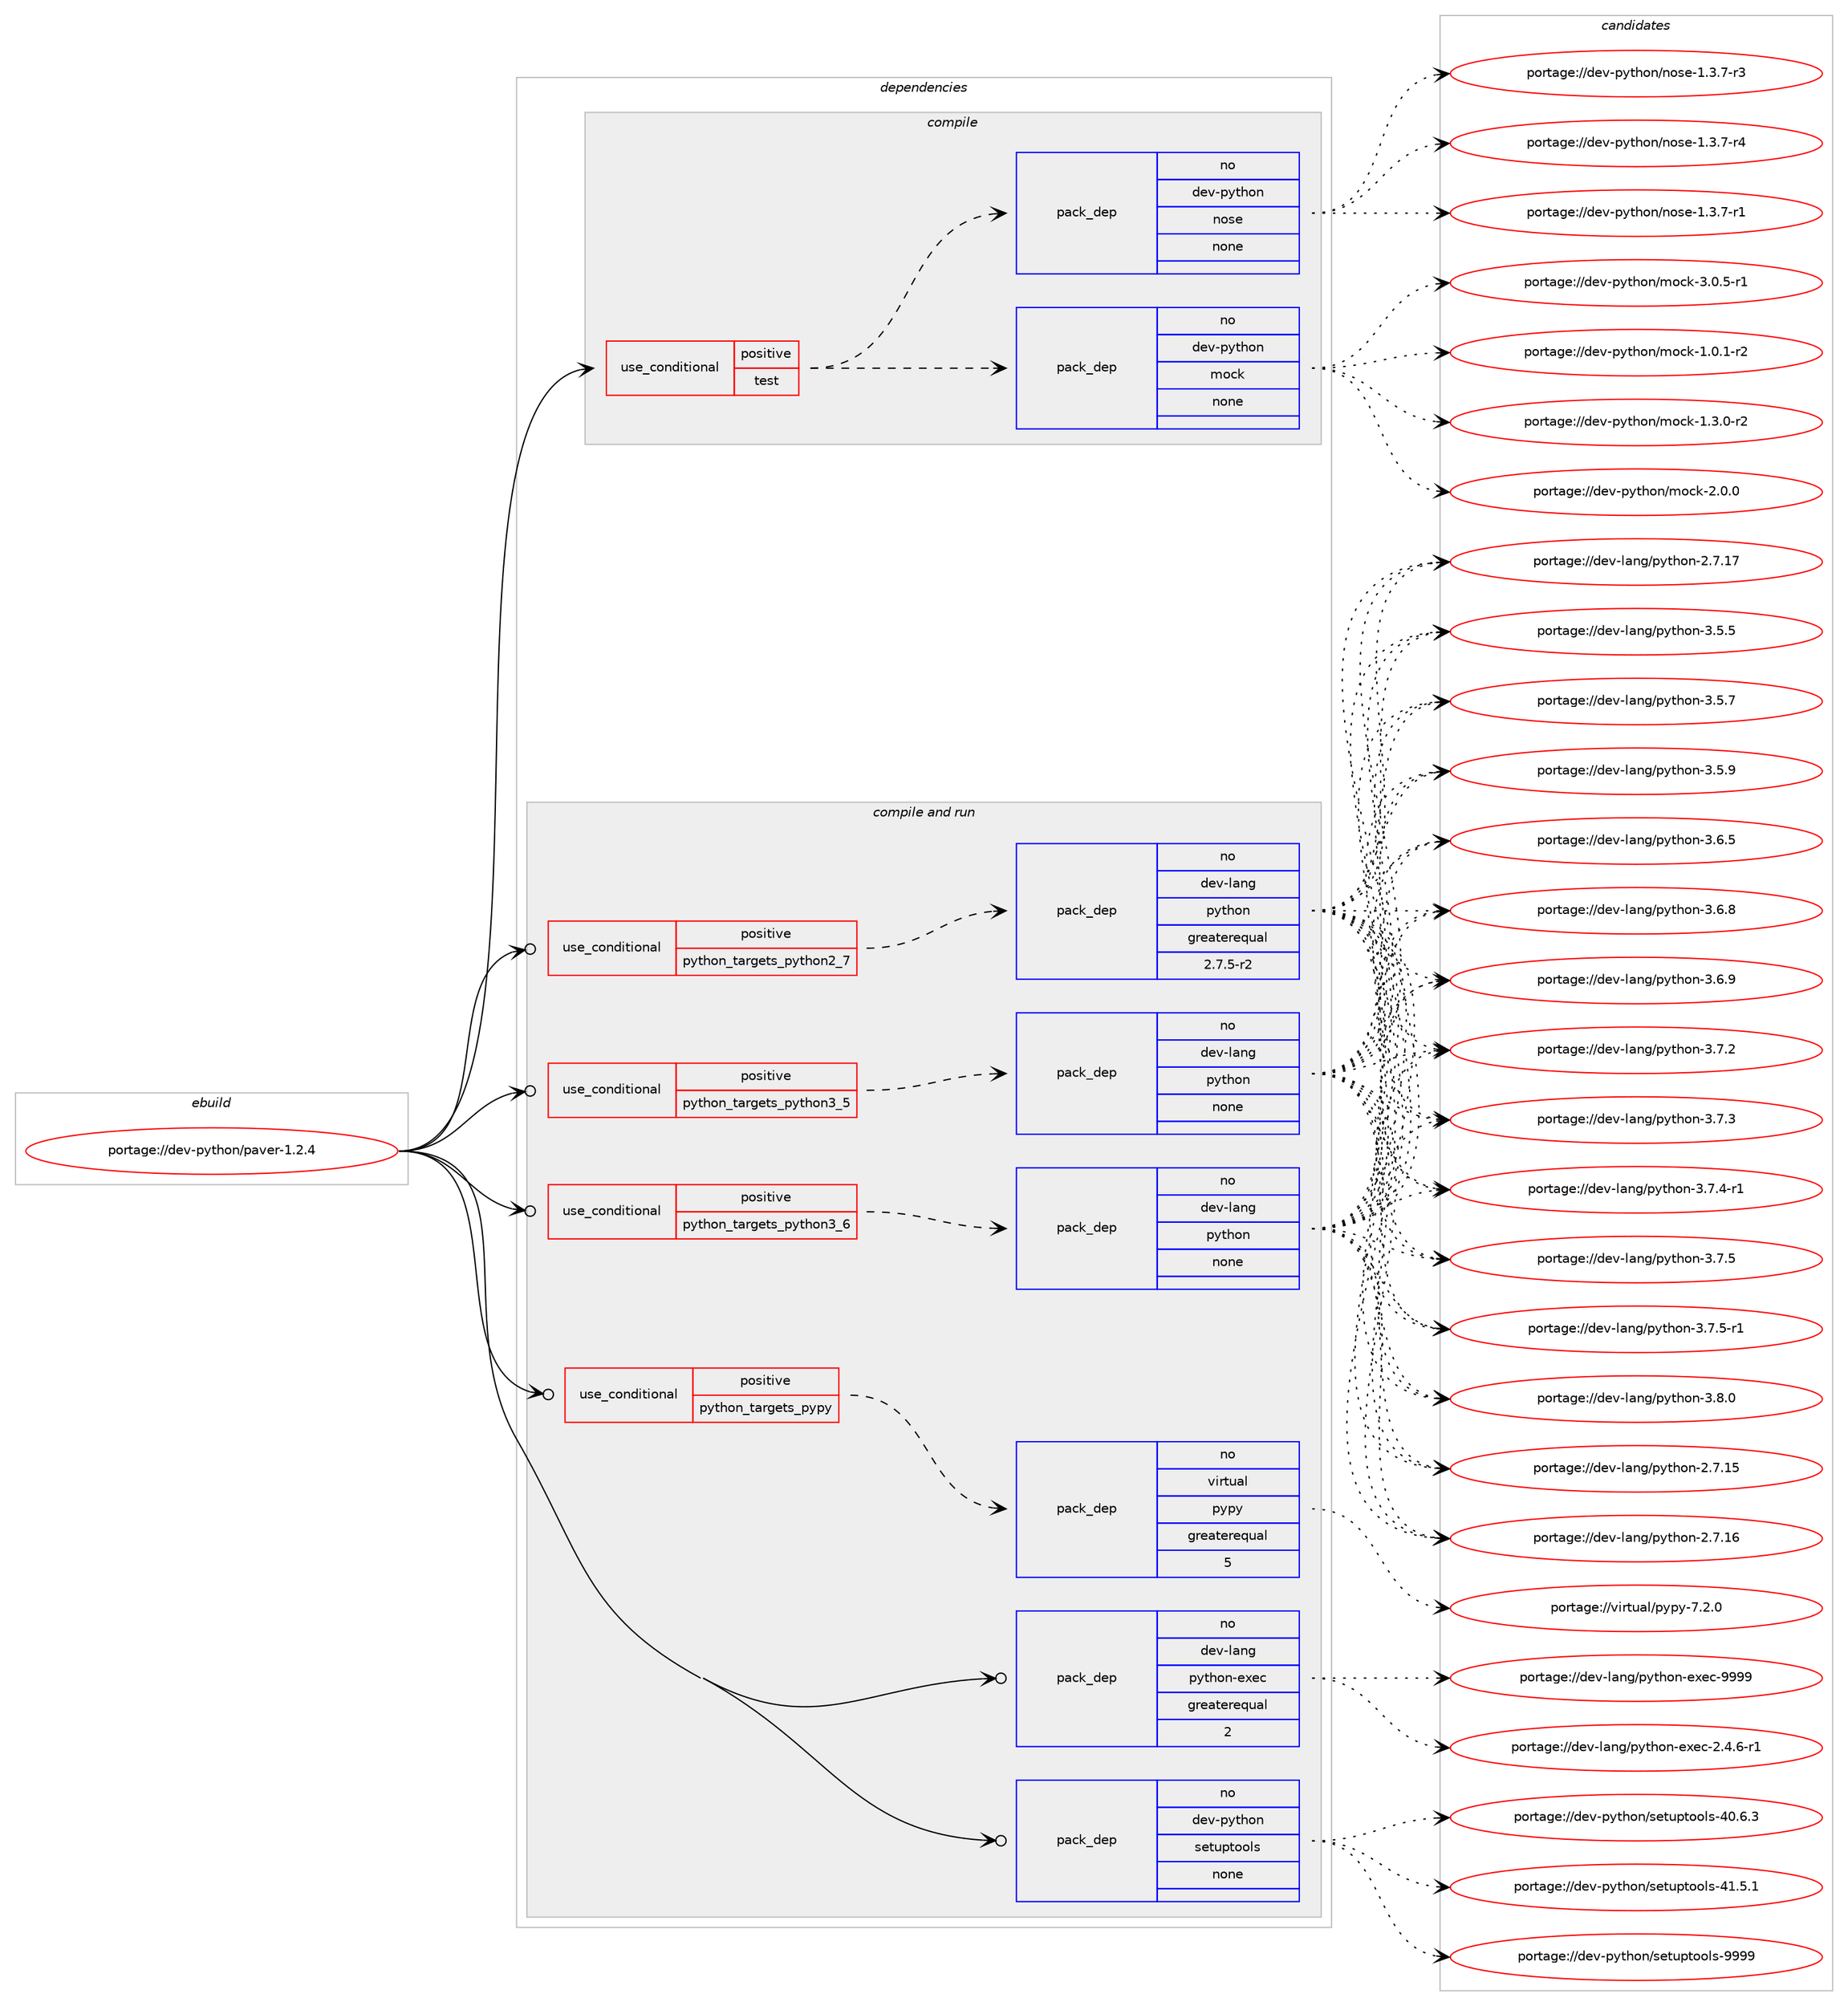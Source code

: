 digraph prolog {

# *************
# Graph options
# *************

newrank=true;
concentrate=true;
compound=true;
graph [rankdir=LR,fontname=Helvetica,fontsize=10,ranksep=1.5];#, ranksep=2.5, nodesep=0.2];
edge  [arrowhead=vee];
node  [fontname=Helvetica,fontsize=10];

# **********
# The ebuild
# **********

subgraph cluster_leftcol {
color=gray;
rank=same;
label=<<i>ebuild</i>>;
id [label="portage://dev-python/paver-1.2.4", color=red, width=4, href="../dev-python/paver-1.2.4.svg"];
}

# ****************
# The dependencies
# ****************

subgraph cluster_midcol {
color=gray;
label=<<i>dependencies</i>>;
subgraph cluster_compile {
fillcolor="#eeeeee";
style=filled;
label=<<i>compile</i>>;
subgraph cond33510 {
dependency156055 [label=<<TABLE BORDER="0" CELLBORDER="1" CELLSPACING="0" CELLPADDING="4"><TR><TD ROWSPAN="3" CELLPADDING="10">use_conditional</TD></TR><TR><TD>positive</TD></TR><TR><TD>test</TD></TR></TABLE>>, shape=none, color=red];
subgraph pack119184 {
dependency156056 [label=<<TABLE BORDER="0" CELLBORDER="1" CELLSPACING="0" CELLPADDING="4" WIDTH="220"><TR><TD ROWSPAN="6" CELLPADDING="30">pack_dep</TD></TR><TR><TD WIDTH="110">no</TD></TR><TR><TD>dev-python</TD></TR><TR><TD>mock</TD></TR><TR><TD>none</TD></TR><TR><TD></TD></TR></TABLE>>, shape=none, color=blue];
}
dependency156055:e -> dependency156056:w [weight=20,style="dashed",arrowhead="vee"];
subgraph pack119185 {
dependency156057 [label=<<TABLE BORDER="0" CELLBORDER="1" CELLSPACING="0" CELLPADDING="4" WIDTH="220"><TR><TD ROWSPAN="6" CELLPADDING="30">pack_dep</TD></TR><TR><TD WIDTH="110">no</TD></TR><TR><TD>dev-python</TD></TR><TR><TD>nose</TD></TR><TR><TD>none</TD></TR><TR><TD></TD></TR></TABLE>>, shape=none, color=blue];
}
dependency156055:e -> dependency156057:w [weight=20,style="dashed",arrowhead="vee"];
}
id:e -> dependency156055:w [weight=20,style="solid",arrowhead="vee"];
}
subgraph cluster_compileandrun {
fillcolor="#eeeeee";
style=filled;
label=<<i>compile and run</i>>;
subgraph cond33511 {
dependency156058 [label=<<TABLE BORDER="0" CELLBORDER="1" CELLSPACING="0" CELLPADDING="4"><TR><TD ROWSPAN="3" CELLPADDING="10">use_conditional</TD></TR><TR><TD>positive</TD></TR><TR><TD>python_targets_pypy</TD></TR></TABLE>>, shape=none, color=red];
subgraph pack119186 {
dependency156059 [label=<<TABLE BORDER="0" CELLBORDER="1" CELLSPACING="0" CELLPADDING="4" WIDTH="220"><TR><TD ROWSPAN="6" CELLPADDING="30">pack_dep</TD></TR><TR><TD WIDTH="110">no</TD></TR><TR><TD>virtual</TD></TR><TR><TD>pypy</TD></TR><TR><TD>greaterequal</TD></TR><TR><TD>5</TD></TR></TABLE>>, shape=none, color=blue];
}
dependency156058:e -> dependency156059:w [weight=20,style="dashed",arrowhead="vee"];
}
id:e -> dependency156058:w [weight=20,style="solid",arrowhead="odotvee"];
subgraph cond33512 {
dependency156060 [label=<<TABLE BORDER="0" CELLBORDER="1" CELLSPACING="0" CELLPADDING="4"><TR><TD ROWSPAN="3" CELLPADDING="10">use_conditional</TD></TR><TR><TD>positive</TD></TR><TR><TD>python_targets_python2_7</TD></TR></TABLE>>, shape=none, color=red];
subgraph pack119187 {
dependency156061 [label=<<TABLE BORDER="0" CELLBORDER="1" CELLSPACING="0" CELLPADDING="4" WIDTH="220"><TR><TD ROWSPAN="6" CELLPADDING="30">pack_dep</TD></TR><TR><TD WIDTH="110">no</TD></TR><TR><TD>dev-lang</TD></TR><TR><TD>python</TD></TR><TR><TD>greaterequal</TD></TR><TR><TD>2.7.5-r2</TD></TR></TABLE>>, shape=none, color=blue];
}
dependency156060:e -> dependency156061:w [weight=20,style="dashed",arrowhead="vee"];
}
id:e -> dependency156060:w [weight=20,style="solid",arrowhead="odotvee"];
subgraph cond33513 {
dependency156062 [label=<<TABLE BORDER="0" CELLBORDER="1" CELLSPACING="0" CELLPADDING="4"><TR><TD ROWSPAN="3" CELLPADDING="10">use_conditional</TD></TR><TR><TD>positive</TD></TR><TR><TD>python_targets_python3_5</TD></TR></TABLE>>, shape=none, color=red];
subgraph pack119188 {
dependency156063 [label=<<TABLE BORDER="0" CELLBORDER="1" CELLSPACING="0" CELLPADDING="4" WIDTH="220"><TR><TD ROWSPAN="6" CELLPADDING="30">pack_dep</TD></TR><TR><TD WIDTH="110">no</TD></TR><TR><TD>dev-lang</TD></TR><TR><TD>python</TD></TR><TR><TD>none</TD></TR><TR><TD></TD></TR></TABLE>>, shape=none, color=blue];
}
dependency156062:e -> dependency156063:w [weight=20,style="dashed",arrowhead="vee"];
}
id:e -> dependency156062:w [weight=20,style="solid",arrowhead="odotvee"];
subgraph cond33514 {
dependency156064 [label=<<TABLE BORDER="0" CELLBORDER="1" CELLSPACING="0" CELLPADDING="4"><TR><TD ROWSPAN="3" CELLPADDING="10">use_conditional</TD></TR><TR><TD>positive</TD></TR><TR><TD>python_targets_python3_6</TD></TR></TABLE>>, shape=none, color=red];
subgraph pack119189 {
dependency156065 [label=<<TABLE BORDER="0" CELLBORDER="1" CELLSPACING="0" CELLPADDING="4" WIDTH="220"><TR><TD ROWSPAN="6" CELLPADDING="30">pack_dep</TD></TR><TR><TD WIDTH="110">no</TD></TR><TR><TD>dev-lang</TD></TR><TR><TD>python</TD></TR><TR><TD>none</TD></TR><TR><TD></TD></TR></TABLE>>, shape=none, color=blue];
}
dependency156064:e -> dependency156065:w [weight=20,style="dashed",arrowhead="vee"];
}
id:e -> dependency156064:w [weight=20,style="solid",arrowhead="odotvee"];
subgraph pack119190 {
dependency156066 [label=<<TABLE BORDER="0" CELLBORDER="1" CELLSPACING="0" CELLPADDING="4" WIDTH="220"><TR><TD ROWSPAN="6" CELLPADDING="30">pack_dep</TD></TR><TR><TD WIDTH="110">no</TD></TR><TR><TD>dev-lang</TD></TR><TR><TD>python-exec</TD></TR><TR><TD>greaterequal</TD></TR><TR><TD>2</TD></TR></TABLE>>, shape=none, color=blue];
}
id:e -> dependency156066:w [weight=20,style="solid",arrowhead="odotvee"];
subgraph pack119191 {
dependency156067 [label=<<TABLE BORDER="0" CELLBORDER="1" CELLSPACING="0" CELLPADDING="4" WIDTH="220"><TR><TD ROWSPAN="6" CELLPADDING="30">pack_dep</TD></TR><TR><TD WIDTH="110">no</TD></TR><TR><TD>dev-python</TD></TR><TR><TD>setuptools</TD></TR><TR><TD>none</TD></TR><TR><TD></TD></TR></TABLE>>, shape=none, color=blue];
}
id:e -> dependency156067:w [weight=20,style="solid",arrowhead="odotvee"];
}
subgraph cluster_run {
fillcolor="#eeeeee";
style=filled;
label=<<i>run</i>>;
}
}

# **************
# The candidates
# **************

subgraph cluster_choices {
rank=same;
color=gray;
label=<<i>candidates</i>>;

subgraph choice119184 {
color=black;
nodesep=1;
choiceportage1001011184511212111610411111047109111991074549464846494511450 [label="portage://dev-python/mock-1.0.1-r2", color=red, width=4,href="../dev-python/mock-1.0.1-r2.svg"];
choiceportage1001011184511212111610411111047109111991074549465146484511450 [label="portage://dev-python/mock-1.3.0-r2", color=red, width=4,href="../dev-python/mock-1.3.0-r2.svg"];
choiceportage100101118451121211161041111104710911199107455046484648 [label="portage://dev-python/mock-2.0.0", color=red, width=4,href="../dev-python/mock-2.0.0.svg"];
choiceportage1001011184511212111610411111047109111991074551464846534511449 [label="portage://dev-python/mock-3.0.5-r1", color=red, width=4,href="../dev-python/mock-3.0.5-r1.svg"];
dependency156056:e -> choiceportage1001011184511212111610411111047109111991074549464846494511450:w [style=dotted,weight="100"];
dependency156056:e -> choiceportage1001011184511212111610411111047109111991074549465146484511450:w [style=dotted,weight="100"];
dependency156056:e -> choiceportage100101118451121211161041111104710911199107455046484648:w [style=dotted,weight="100"];
dependency156056:e -> choiceportage1001011184511212111610411111047109111991074551464846534511449:w [style=dotted,weight="100"];
}
subgraph choice119185 {
color=black;
nodesep=1;
choiceportage10010111845112121116104111110471101111151014549465146554511449 [label="portage://dev-python/nose-1.3.7-r1", color=red, width=4,href="../dev-python/nose-1.3.7-r1.svg"];
choiceportage10010111845112121116104111110471101111151014549465146554511451 [label="portage://dev-python/nose-1.3.7-r3", color=red, width=4,href="../dev-python/nose-1.3.7-r3.svg"];
choiceportage10010111845112121116104111110471101111151014549465146554511452 [label="portage://dev-python/nose-1.3.7-r4", color=red, width=4,href="../dev-python/nose-1.3.7-r4.svg"];
dependency156057:e -> choiceportage10010111845112121116104111110471101111151014549465146554511449:w [style=dotted,weight="100"];
dependency156057:e -> choiceportage10010111845112121116104111110471101111151014549465146554511451:w [style=dotted,weight="100"];
dependency156057:e -> choiceportage10010111845112121116104111110471101111151014549465146554511452:w [style=dotted,weight="100"];
}
subgraph choice119186 {
color=black;
nodesep=1;
choiceportage1181051141161179710847112121112121455546504648 [label="portage://virtual/pypy-7.2.0", color=red, width=4,href="../virtual/pypy-7.2.0.svg"];
dependency156059:e -> choiceportage1181051141161179710847112121112121455546504648:w [style=dotted,weight="100"];
}
subgraph choice119187 {
color=black;
nodesep=1;
choiceportage10010111845108971101034711212111610411111045504655464953 [label="portage://dev-lang/python-2.7.15", color=red, width=4,href="../dev-lang/python-2.7.15.svg"];
choiceportage10010111845108971101034711212111610411111045504655464954 [label="portage://dev-lang/python-2.7.16", color=red, width=4,href="../dev-lang/python-2.7.16.svg"];
choiceportage10010111845108971101034711212111610411111045504655464955 [label="portage://dev-lang/python-2.7.17", color=red, width=4,href="../dev-lang/python-2.7.17.svg"];
choiceportage100101118451089711010347112121116104111110455146534653 [label="portage://dev-lang/python-3.5.5", color=red, width=4,href="../dev-lang/python-3.5.5.svg"];
choiceportage100101118451089711010347112121116104111110455146534655 [label="portage://dev-lang/python-3.5.7", color=red, width=4,href="../dev-lang/python-3.5.7.svg"];
choiceportage100101118451089711010347112121116104111110455146534657 [label="portage://dev-lang/python-3.5.9", color=red, width=4,href="../dev-lang/python-3.5.9.svg"];
choiceportage100101118451089711010347112121116104111110455146544653 [label="portage://dev-lang/python-3.6.5", color=red, width=4,href="../dev-lang/python-3.6.5.svg"];
choiceportage100101118451089711010347112121116104111110455146544656 [label="portage://dev-lang/python-3.6.8", color=red, width=4,href="../dev-lang/python-3.6.8.svg"];
choiceportage100101118451089711010347112121116104111110455146544657 [label="portage://dev-lang/python-3.6.9", color=red, width=4,href="../dev-lang/python-3.6.9.svg"];
choiceportage100101118451089711010347112121116104111110455146554650 [label="portage://dev-lang/python-3.7.2", color=red, width=4,href="../dev-lang/python-3.7.2.svg"];
choiceportage100101118451089711010347112121116104111110455146554651 [label="portage://dev-lang/python-3.7.3", color=red, width=4,href="../dev-lang/python-3.7.3.svg"];
choiceportage1001011184510897110103471121211161041111104551465546524511449 [label="portage://dev-lang/python-3.7.4-r1", color=red, width=4,href="../dev-lang/python-3.7.4-r1.svg"];
choiceportage100101118451089711010347112121116104111110455146554653 [label="portage://dev-lang/python-3.7.5", color=red, width=4,href="../dev-lang/python-3.7.5.svg"];
choiceportage1001011184510897110103471121211161041111104551465546534511449 [label="portage://dev-lang/python-3.7.5-r1", color=red, width=4,href="../dev-lang/python-3.7.5-r1.svg"];
choiceportage100101118451089711010347112121116104111110455146564648 [label="portage://dev-lang/python-3.8.0", color=red, width=4,href="../dev-lang/python-3.8.0.svg"];
dependency156061:e -> choiceportage10010111845108971101034711212111610411111045504655464953:w [style=dotted,weight="100"];
dependency156061:e -> choiceportage10010111845108971101034711212111610411111045504655464954:w [style=dotted,weight="100"];
dependency156061:e -> choiceportage10010111845108971101034711212111610411111045504655464955:w [style=dotted,weight="100"];
dependency156061:e -> choiceportage100101118451089711010347112121116104111110455146534653:w [style=dotted,weight="100"];
dependency156061:e -> choiceportage100101118451089711010347112121116104111110455146534655:w [style=dotted,weight="100"];
dependency156061:e -> choiceportage100101118451089711010347112121116104111110455146534657:w [style=dotted,weight="100"];
dependency156061:e -> choiceportage100101118451089711010347112121116104111110455146544653:w [style=dotted,weight="100"];
dependency156061:e -> choiceportage100101118451089711010347112121116104111110455146544656:w [style=dotted,weight="100"];
dependency156061:e -> choiceportage100101118451089711010347112121116104111110455146544657:w [style=dotted,weight="100"];
dependency156061:e -> choiceportage100101118451089711010347112121116104111110455146554650:w [style=dotted,weight="100"];
dependency156061:e -> choiceportage100101118451089711010347112121116104111110455146554651:w [style=dotted,weight="100"];
dependency156061:e -> choiceportage1001011184510897110103471121211161041111104551465546524511449:w [style=dotted,weight="100"];
dependency156061:e -> choiceportage100101118451089711010347112121116104111110455146554653:w [style=dotted,weight="100"];
dependency156061:e -> choiceportage1001011184510897110103471121211161041111104551465546534511449:w [style=dotted,weight="100"];
dependency156061:e -> choiceportage100101118451089711010347112121116104111110455146564648:w [style=dotted,weight="100"];
}
subgraph choice119188 {
color=black;
nodesep=1;
choiceportage10010111845108971101034711212111610411111045504655464953 [label="portage://dev-lang/python-2.7.15", color=red, width=4,href="../dev-lang/python-2.7.15.svg"];
choiceportage10010111845108971101034711212111610411111045504655464954 [label="portage://dev-lang/python-2.7.16", color=red, width=4,href="../dev-lang/python-2.7.16.svg"];
choiceportage10010111845108971101034711212111610411111045504655464955 [label="portage://dev-lang/python-2.7.17", color=red, width=4,href="../dev-lang/python-2.7.17.svg"];
choiceportage100101118451089711010347112121116104111110455146534653 [label="portage://dev-lang/python-3.5.5", color=red, width=4,href="../dev-lang/python-3.5.5.svg"];
choiceportage100101118451089711010347112121116104111110455146534655 [label="portage://dev-lang/python-3.5.7", color=red, width=4,href="../dev-lang/python-3.5.7.svg"];
choiceportage100101118451089711010347112121116104111110455146534657 [label="portage://dev-lang/python-3.5.9", color=red, width=4,href="../dev-lang/python-3.5.9.svg"];
choiceportage100101118451089711010347112121116104111110455146544653 [label="portage://dev-lang/python-3.6.5", color=red, width=4,href="../dev-lang/python-3.6.5.svg"];
choiceportage100101118451089711010347112121116104111110455146544656 [label="portage://dev-lang/python-3.6.8", color=red, width=4,href="../dev-lang/python-3.6.8.svg"];
choiceportage100101118451089711010347112121116104111110455146544657 [label="portage://dev-lang/python-3.6.9", color=red, width=4,href="../dev-lang/python-3.6.9.svg"];
choiceportage100101118451089711010347112121116104111110455146554650 [label="portage://dev-lang/python-3.7.2", color=red, width=4,href="../dev-lang/python-3.7.2.svg"];
choiceportage100101118451089711010347112121116104111110455146554651 [label="portage://dev-lang/python-3.7.3", color=red, width=4,href="../dev-lang/python-3.7.3.svg"];
choiceportage1001011184510897110103471121211161041111104551465546524511449 [label="portage://dev-lang/python-3.7.4-r1", color=red, width=4,href="../dev-lang/python-3.7.4-r1.svg"];
choiceportage100101118451089711010347112121116104111110455146554653 [label="portage://dev-lang/python-3.7.5", color=red, width=4,href="../dev-lang/python-3.7.5.svg"];
choiceportage1001011184510897110103471121211161041111104551465546534511449 [label="portage://dev-lang/python-3.7.5-r1", color=red, width=4,href="../dev-lang/python-3.7.5-r1.svg"];
choiceportage100101118451089711010347112121116104111110455146564648 [label="portage://dev-lang/python-3.8.0", color=red, width=4,href="../dev-lang/python-3.8.0.svg"];
dependency156063:e -> choiceportage10010111845108971101034711212111610411111045504655464953:w [style=dotted,weight="100"];
dependency156063:e -> choiceportage10010111845108971101034711212111610411111045504655464954:w [style=dotted,weight="100"];
dependency156063:e -> choiceportage10010111845108971101034711212111610411111045504655464955:w [style=dotted,weight="100"];
dependency156063:e -> choiceportage100101118451089711010347112121116104111110455146534653:w [style=dotted,weight="100"];
dependency156063:e -> choiceportage100101118451089711010347112121116104111110455146534655:w [style=dotted,weight="100"];
dependency156063:e -> choiceportage100101118451089711010347112121116104111110455146534657:w [style=dotted,weight="100"];
dependency156063:e -> choiceportage100101118451089711010347112121116104111110455146544653:w [style=dotted,weight="100"];
dependency156063:e -> choiceportage100101118451089711010347112121116104111110455146544656:w [style=dotted,weight="100"];
dependency156063:e -> choiceportage100101118451089711010347112121116104111110455146544657:w [style=dotted,weight="100"];
dependency156063:e -> choiceportage100101118451089711010347112121116104111110455146554650:w [style=dotted,weight="100"];
dependency156063:e -> choiceportage100101118451089711010347112121116104111110455146554651:w [style=dotted,weight="100"];
dependency156063:e -> choiceportage1001011184510897110103471121211161041111104551465546524511449:w [style=dotted,weight="100"];
dependency156063:e -> choiceportage100101118451089711010347112121116104111110455146554653:w [style=dotted,weight="100"];
dependency156063:e -> choiceportage1001011184510897110103471121211161041111104551465546534511449:w [style=dotted,weight="100"];
dependency156063:e -> choiceportage100101118451089711010347112121116104111110455146564648:w [style=dotted,weight="100"];
}
subgraph choice119189 {
color=black;
nodesep=1;
choiceportage10010111845108971101034711212111610411111045504655464953 [label="portage://dev-lang/python-2.7.15", color=red, width=4,href="../dev-lang/python-2.7.15.svg"];
choiceportage10010111845108971101034711212111610411111045504655464954 [label="portage://dev-lang/python-2.7.16", color=red, width=4,href="../dev-lang/python-2.7.16.svg"];
choiceportage10010111845108971101034711212111610411111045504655464955 [label="portage://dev-lang/python-2.7.17", color=red, width=4,href="../dev-lang/python-2.7.17.svg"];
choiceportage100101118451089711010347112121116104111110455146534653 [label="portage://dev-lang/python-3.5.5", color=red, width=4,href="../dev-lang/python-3.5.5.svg"];
choiceportage100101118451089711010347112121116104111110455146534655 [label="portage://dev-lang/python-3.5.7", color=red, width=4,href="../dev-lang/python-3.5.7.svg"];
choiceportage100101118451089711010347112121116104111110455146534657 [label="portage://dev-lang/python-3.5.9", color=red, width=4,href="../dev-lang/python-3.5.9.svg"];
choiceportage100101118451089711010347112121116104111110455146544653 [label="portage://dev-lang/python-3.6.5", color=red, width=4,href="../dev-lang/python-3.6.5.svg"];
choiceportage100101118451089711010347112121116104111110455146544656 [label="portage://dev-lang/python-3.6.8", color=red, width=4,href="../dev-lang/python-3.6.8.svg"];
choiceportage100101118451089711010347112121116104111110455146544657 [label="portage://dev-lang/python-3.6.9", color=red, width=4,href="../dev-lang/python-3.6.9.svg"];
choiceportage100101118451089711010347112121116104111110455146554650 [label="portage://dev-lang/python-3.7.2", color=red, width=4,href="../dev-lang/python-3.7.2.svg"];
choiceportage100101118451089711010347112121116104111110455146554651 [label="portage://dev-lang/python-3.7.3", color=red, width=4,href="../dev-lang/python-3.7.3.svg"];
choiceportage1001011184510897110103471121211161041111104551465546524511449 [label="portage://dev-lang/python-3.7.4-r1", color=red, width=4,href="../dev-lang/python-3.7.4-r1.svg"];
choiceportage100101118451089711010347112121116104111110455146554653 [label="portage://dev-lang/python-3.7.5", color=red, width=4,href="../dev-lang/python-3.7.5.svg"];
choiceportage1001011184510897110103471121211161041111104551465546534511449 [label="portage://dev-lang/python-3.7.5-r1", color=red, width=4,href="../dev-lang/python-3.7.5-r1.svg"];
choiceportage100101118451089711010347112121116104111110455146564648 [label="portage://dev-lang/python-3.8.0", color=red, width=4,href="../dev-lang/python-3.8.0.svg"];
dependency156065:e -> choiceportage10010111845108971101034711212111610411111045504655464953:w [style=dotted,weight="100"];
dependency156065:e -> choiceportage10010111845108971101034711212111610411111045504655464954:w [style=dotted,weight="100"];
dependency156065:e -> choiceportage10010111845108971101034711212111610411111045504655464955:w [style=dotted,weight="100"];
dependency156065:e -> choiceportage100101118451089711010347112121116104111110455146534653:w [style=dotted,weight="100"];
dependency156065:e -> choiceportage100101118451089711010347112121116104111110455146534655:w [style=dotted,weight="100"];
dependency156065:e -> choiceportage100101118451089711010347112121116104111110455146534657:w [style=dotted,weight="100"];
dependency156065:e -> choiceportage100101118451089711010347112121116104111110455146544653:w [style=dotted,weight="100"];
dependency156065:e -> choiceportage100101118451089711010347112121116104111110455146544656:w [style=dotted,weight="100"];
dependency156065:e -> choiceportage100101118451089711010347112121116104111110455146544657:w [style=dotted,weight="100"];
dependency156065:e -> choiceportage100101118451089711010347112121116104111110455146554650:w [style=dotted,weight="100"];
dependency156065:e -> choiceportage100101118451089711010347112121116104111110455146554651:w [style=dotted,weight="100"];
dependency156065:e -> choiceportage1001011184510897110103471121211161041111104551465546524511449:w [style=dotted,weight="100"];
dependency156065:e -> choiceportage100101118451089711010347112121116104111110455146554653:w [style=dotted,weight="100"];
dependency156065:e -> choiceportage1001011184510897110103471121211161041111104551465546534511449:w [style=dotted,weight="100"];
dependency156065:e -> choiceportage100101118451089711010347112121116104111110455146564648:w [style=dotted,weight="100"];
}
subgraph choice119190 {
color=black;
nodesep=1;
choiceportage10010111845108971101034711212111610411111045101120101994550465246544511449 [label="portage://dev-lang/python-exec-2.4.6-r1", color=red, width=4,href="../dev-lang/python-exec-2.4.6-r1.svg"];
choiceportage10010111845108971101034711212111610411111045101120101994557575757 [label="portage://dev-lang/python-exec-9999", color=red, width=4,href="../dev-lang/python-exec-9999.svg"];
dependency156066:e -> choiceportage10010111845108971101034711212111610411111045101120101994550465246544511449:w [style=dotted,weight="100"];
dependency156066:e -> choiceportage10010111845108971101034711212111610411111045101120101994557575757:w [style=dotted,weight="100"];
}
subgraph choice119191 {
color=black;
nodesep=1;
choiceportage100101118451121211161041111104711510111611711211611111110811545524846544651 [label="portage://dev-python/setuptools-40.6.3", color=red, width=4,href="../dev-python/setuptools-40.6.3.svg"];
choiceportage100101118451121211161041111104711510111611711211611111110811545524946534649 [label="portage://dev-python/setuptools-41.5.1", color=red, width=4,href="../dev-python/setuptools-41.5.1.svg"];
choiceportage10010111845112121116104111110471151011161171121161111111081154557575757 [label="portage://dev-python/setuptools-9999", color=red, width=4,href="../dev-python/setuptools-9999.svg"];
dependency156067:e -> choiceportage100101118451121211161041111104711510111611711211611111110811545524846544651:w [style=dotted,weight="100"];
dependency156067:e -> choiceportage100101118451121211161041111104711510111611711211611111110811545524946534649:w [style=dotted,weight="100"];
dependency156067:e -> choiceportage10010111845112121116104111110471151011161171121161111111081154557575757:w [style=dotted,weight="100"];
}
}

}

